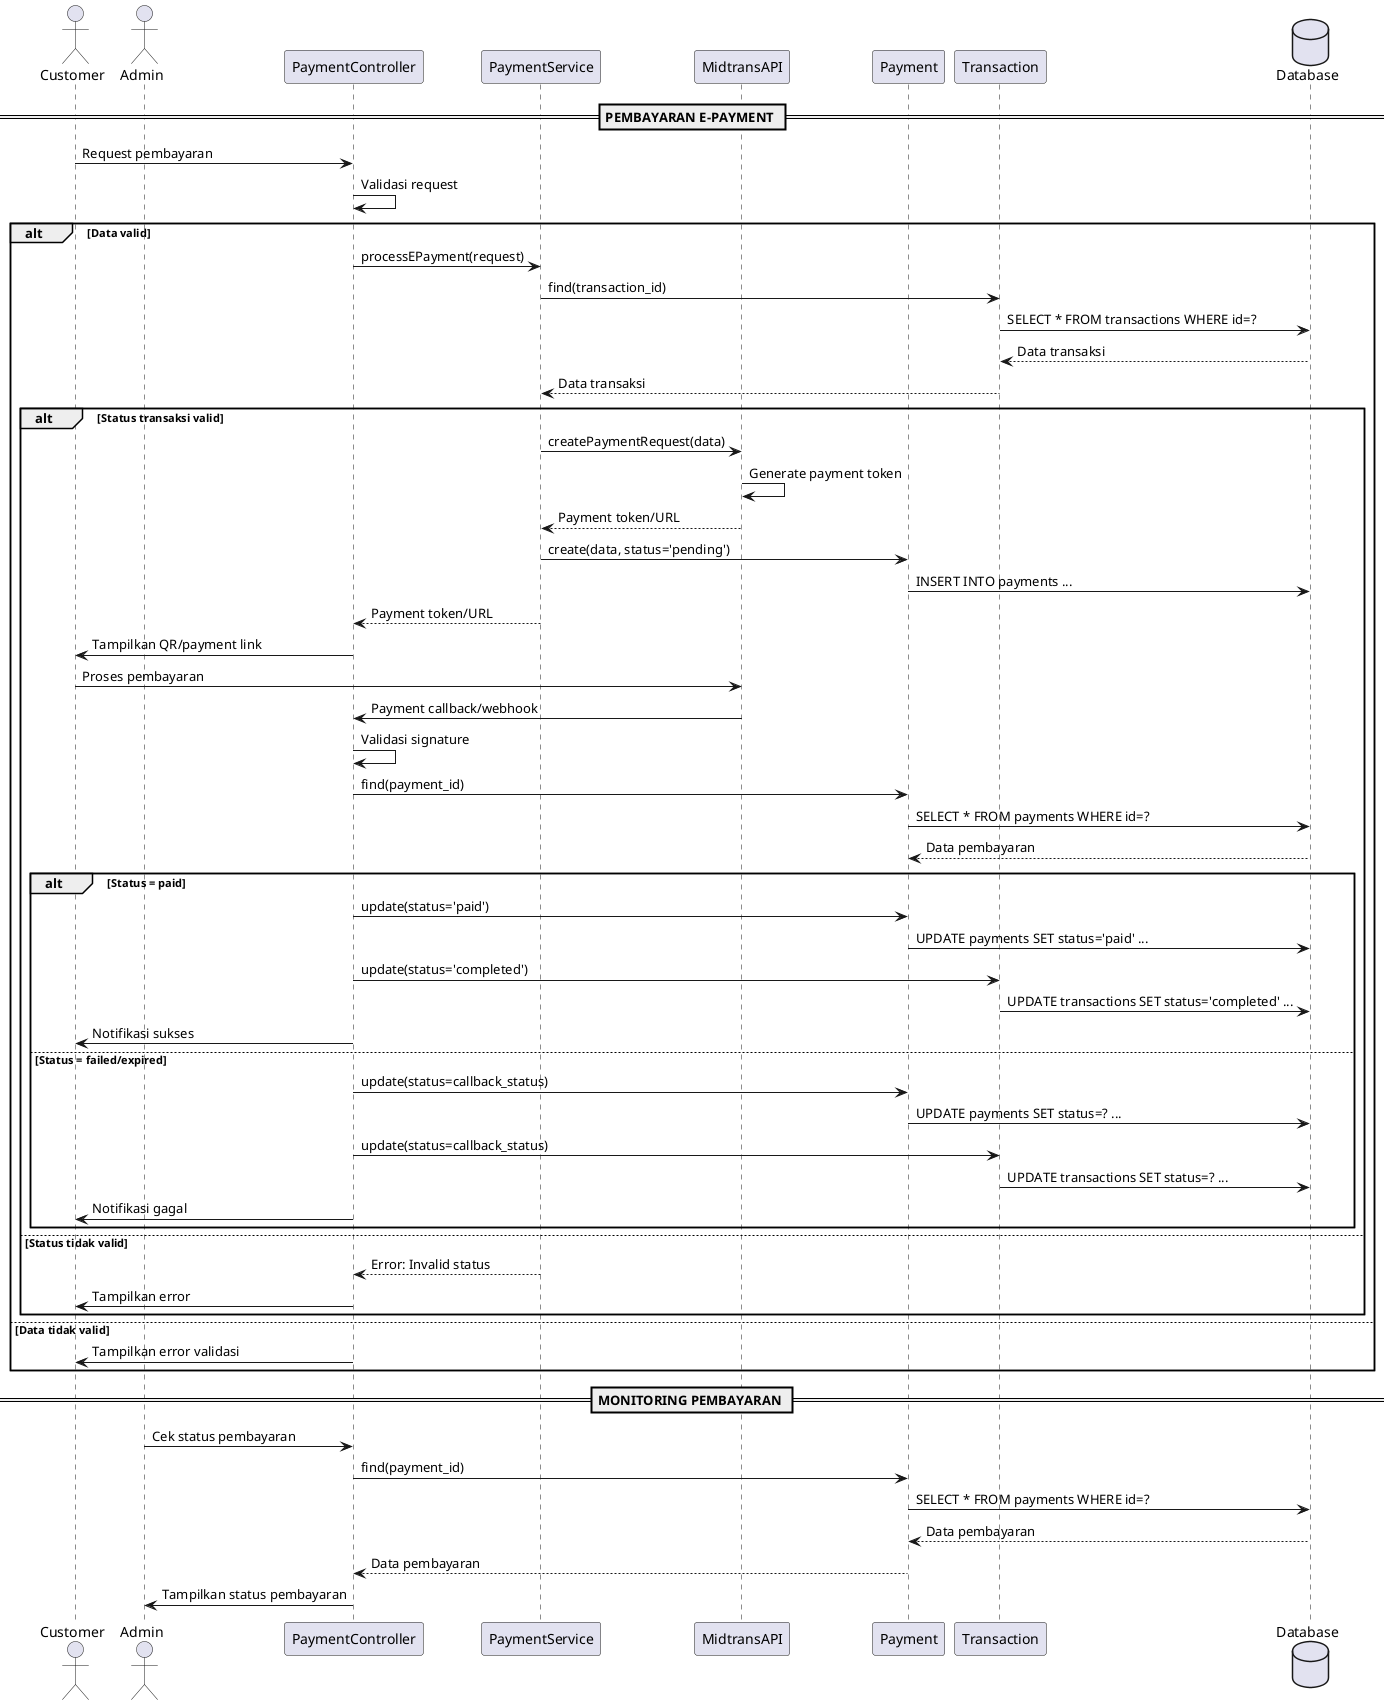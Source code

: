 @startuml Sequence Diagram - Sistem Pembayaran Midtrans

actor Customer
actor Admin
participant "PaymentController" as Controller
participant "PaymentService" as Service
participant "MidtransAPI" as Midtrans
participant "Payment" as PaymentModel
participant "Transaction" as TransactionModel
database "Database" as DB

== PEMBAYARAN E-PAYMENT ==
Customer -> Controller : Request pembayaran
Controller -> Controller : Validasi request
alt Data valid
    Controller -> Service : processEPayment(request)
    Service -> TransactionModel : find(transaction_id)
    TransactionModel -> DB : SELECT * FROM transactions WHERE id=?
    DB --> TransactionModel : Data transaksi
    TransactionModel --> Service : Data transaksi
    
    alt Status transaksi valid
        Service -> Midtrans : createPaymentRequest(data)
        Midtrans -> Midtrans : Generate payment token
        Midtrans --> Service : Payment token/URL
        Service -> PaymentModel : create(data, status='pending')
        PaymentModel -> DB : INSERT INTO payments ...
        Service --> Controller : Payment token/URL
        Controller -> Customer : Tampilkan QR/payment link
        
        Customer -> Midtrans : Proses pembayaran
        Midtrans -> Controller : Payment callback/webhook
        Controller -> Controller : Validasi signature
        Controller -> PaymentModel : find(payment_id)
        PaymentModel -> DB : SELECT * FROM payments WHERE id=?
        DB --> PaymentModel : Data pembayaran
        
        alt Status = paid
            Controller -> PaymentModel : update(status='paid')
            PaymentModel -> DB : UPDATE payments SET status='paid' ...
            Controller -> TransactionModel : update(status='completed')
            TransactionModel -> DB : UPDATE transactions SET status='completed' ...
            Controller -> Customer : Notifikasi sukses
        else Status = failed/expired
            Controller -> PaymentModel : update(status=callback_status)
            PaymentModel -> DB : UPDATE payments SET status=? ...
            Controller -> TransactionModel : update(status=callback_status)
            TransactionModel -> DB : UPDATE transactions SET status=? ...
            Controller -> Customer : Notifikasi gagal
        end
    else Status tidak valid
        Service --> Controller : Error: Invalid status
        Controller -> Customer : Tampilkan error
    end
else Data tidak valid
    Controller -> Customer : Tampilkan error validasi
end

== MONITORING PEMBAYARAN ==
Admin -> Controller : Cek status pembayaran
Controller -> PaymentModel : find(payment_id)
PaymentModel -> DB : SELECT * FROM payments WHERE id=?
DB --> PaymentModel : Data pembayaran
PaymentModel --> Controller : Data pembayaran
Controller -> Admin : Tampilkan status pembayaran

@enduml
@enduml
@enduml
